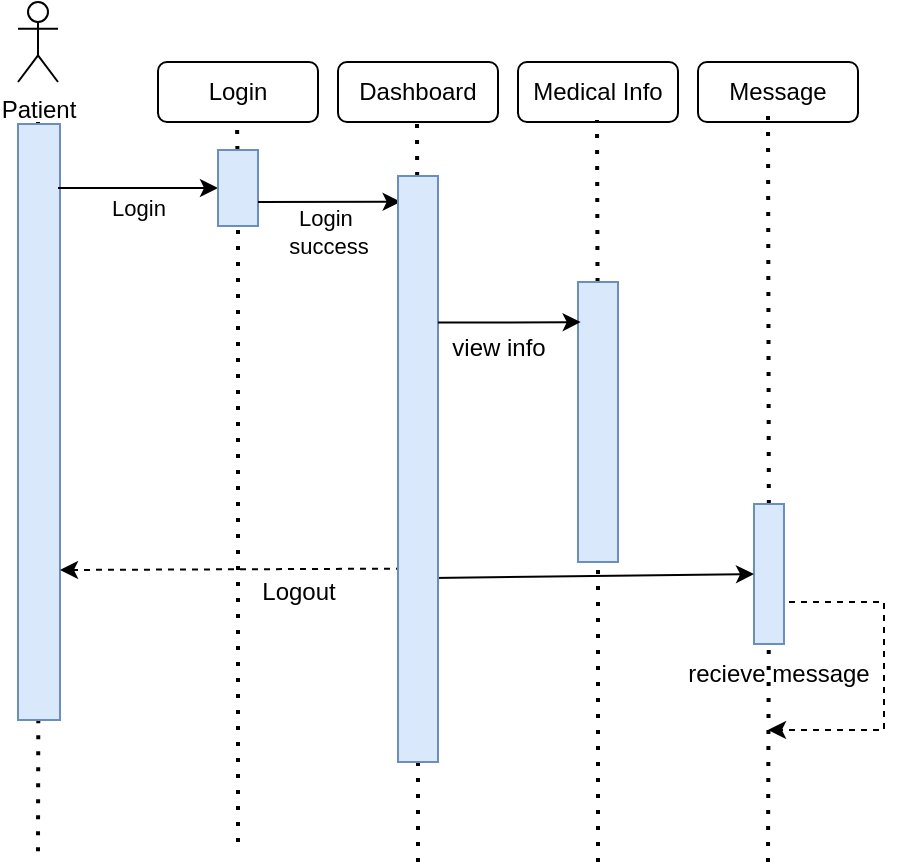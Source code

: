 <mxfile version="24.7.7">
  <diagram name="Page-1" id="MLTtc94f-sjYJQNmcqrU">
    <mxGraphModel dx="794" dy="384" grid="1" gridSize="10" guides="1" tooltips="1" connect="1" arrows="1" fold="1" page="1" pageScale="1" pageWidth="850" pageHeight="1100" math="0" shadow="0">
      <root>
        <mxCell id="0" />
        <mxCell id="1" parent="0" />
        <mxCell id="0fbaRATL9cyGBz52kpNf-3" value="Patient" style="shape=umlActor;verticalLabelPosition=bottom;verticalAlign=top;html=1;outlineConnect=0;" vertex="1" parent="1">
          <mxGeometry x="50" y="20" width="20" height="40" as="geometry" />
        </mxCell>
        <mxCell id="0fbaRATL9cyGBz52kpNf-7" value="Login" style="rounded=1;whiteSpace=wrap;html=1;" vertex="1" parent="1">
          <mxGeometry x="120" y="50" width="80" height="30" as="geometry" />
        </mxCell>
        <mxCell id="0fbaRATL9cyGBz52kpNf-11" value="Dashboard" style="rounded=1;whiteSpace=wrap;html=1;" vertex="1" parent="1">
          <mxGeometry x="210" y="50" width="80" height="30" as="geometry" />
        </mxCell>
        <mxCell id="0fbaRATL9cyGBz52kpNf-12" value="Medical Info" style="rounded=1;whiteSpace=wrap;html=1;" vertex="1" parent="1">
          <mxGeometry x="300" y="50" width="80" height="30" as="geometry" />
        </mxCell>
        <mxCell id="0fbaRATL9cyGBz52kpNf-13" value="Message" style="rounded=1;whiteSpace=wrap;html=1;" vertex="1" parent="1">
          <mxGeometry x="390" y="50" width="80" height="30" as="geometry" />
        </mxCell>
        <mxCell id="0fbaRATL9cyGBz52kpNf-14" value="" style="endArrow=none;dashed=1;html=1;dashPattern=1 3;strokeWidth=2;rounded=0;" edge="1" parent="1" source="0fbaRATL9cyGBz52kpNf-19">
          <mxGeometry width="50" height="50" relative="1" as="geometry">
            <mxPoint x="60" y="320" as="sourcePoint" />
            <mxPoint x="60" y="80" as="targetPoint" />
          </mxGeometry>
        </mxCell>
        <mxCell id="0fbaRATL9cyGBz52kpNf-15" value="" style="endArrow=none;dashed=1;html=1;dashPattern=1 3;strokeWidth=2;rounded=0;" edge="1" parent="1" source="0fbaRATL9cyGBz52kpNf-32">
          <mxGeometry width="50" height="50" relative="1" as="geometry">
            <mxPoint x="159.5" y="320" as="sourcePoint" />
            <mxPoint x="159.5" y="80" as="targetPoint" />
          </mxGeometry>
        </mxCell>
        <mxCell id="0fbaRATL9cyGBz52kpNf-16" value="" style="endArrow=none;dashed=1;html=1;dashPattern=1 3;strokeWidth=2;rounded=0;" edge="1" parent="1" source="0fbaRATL9cyGBz52kpNf-35">
          <mxGeometry width="50" height="50" relative="1" as="geometry">
            <mxPoint x="250" y="450" as="sourcePoint" />
            <mxPoint x="249.5" y="80" as="targetPoint" />
          </mxGeometry>
        </mxCell>
        <mxCell id="0fbaRATL9cyGBz52kpNf-17" value="" style="endArrow=none;dashed=1;html=1;dashPattern=1 3;strokeWidth=2;rounded=0;" edge="1" parent="1" source="0fbaRATL9cyGBz52kpNf-41">
          <mxGeometry width="50" height="50" relative="1" as="geometry">
            <mxPoint x="339.5" y="319" as="sourcePoint" />
            <mxPoint x="339.5" y="79" as="targetPoint" />
          </mxGeometry>
        </mxCell>
        <mxCell id="0fbaRATL9cyGBz52kpNf-18" value="" style="endArrow=none;dashed=1;html=1;dashPattern=1 3;strokeWidth=2;rounded=0;" edge="1" parent="1" source="0fbaRATL9cyGBz52kpNf-43">
          <mxGeometry width="50" height="50" relative="1" as="geometry">
            <mxPoint x="425" y="316" as="sourcePoint" />
            <mxPoint x="425" y="76" as="targetPoint" />
          </mxGeometry>
        </mxCell>
        <mxCell id="0fbaRATL9cyGBz52kpNf-20" value="" style="endArrow=none;dashed=1;html=1;dashPattern=1 3;strokeWidth=2;rounded=0;" edge="1" parent="1" target="0fbaRATL9cyGBz52kpNf-19">
          <mxGeometry width="50" height="50" relative="1" as="geometry">
            <mxPoint x="60" y="444.667" as="sourcePoint" />
            <mxPoint x="60" y="80" as="targetPoint" />
          </mxGeometry>
        </mxCell>
        <mxCell id="0fbaRATL9cyGBz52kpNf-19" value="" style="rounded=1;whiteSpace=wrap;html=1;fillColor=#dae8fc;strokeColor=#6c8ebf;arcSize=0;" vertex="1" parent="1">
          <mxGeometry x="50" y="81" width="21" height="298" as="geometry" />
        </mxCell>
        <mxCell id="0fbaRATL9cyGBz52kpNf-29" value="" style="endArrow=classic;html=1;rounded=0;entryX=0;entryY=0.5;entryDx=0;entryDy=0;" edge="1" parent="1" target="0fbaRATL9cyGBz52kpNf-32">
          <mxGeometry relative="1" as="geometry">
            <mxPoint x="70" y="113" as="sourcePoint" />
            <mxPoint x="160" y="114" as="targetPoint" />
          </mxGeometry>
        </mxCell>
        <mxCell id="0fbaRATL9cyGBz52kpNf-30" value="Login" style="edgeLabel;resizable=0;html=1;;align=center;verticalAlign=middle;" connectable="0" vertex="1" parent="0fbaRATL9cyGBz52kpNf-29">
          <mxGeometry relative="1" as="geometry">
            <mxPoint y="10" as="offset" />
          </mxGeometry>
        </mxCell>
        <mxCell id="0fbaRATL9cyGBz52kpNf-48" value="Login&amp;nbsp;&lt;div&gt;success&lt;/div&gt;" style="edgeLabel;resizable=0;html=1;;align=center;verticalAlign=middle;" connectable="0" vertex="1" parent="0fbaRATL9cyGBz52kpNf-29">
          <mxGeometry relative="1" as="geometry">
            <mxPoint x="95" y="22" as="offset" />
          </mxGeometry>
        </mxCell>
        <mxCell id="0fbaRATL9cyGBz52kpNf-33" value="" style="endArrow=none;dashed=1;html=1;dashPattern=1 3;strokeWidth=2;rounded=0;" edge="1" parent="1" target="0fbaRATL9cyGBz52kpNf-32">
          <mxGeometry width="50" height="50" relative="1" as="geometry">
            <mxPoint x="160" y="440" as="sourcePoint" />
            <mxPoint x="159.5" y="80" as="targetPoint" />
          </mxGeometry>
        </mxCell>
        <mxCell id="0fbaRATL9cyGBz52kpNf-32" value="" style="rounded=0;whiteSpace=wrap;html=1;fillColor=#dae8fc;strokeColor=#6c8ebf;arcSize=0;" vertex="1" parent="1">
          <mxGeometry x="150" y="94" width="20" height="38" as="geometry" />
        </mxCell>
        <mxCell id="0fbaRATL9cyGBz52kpNf-49" style="rounded=0;orthogonalLoop=1;jettySize=auto;html=1;exitX=0.1;exitY=0.67;exitDx=0;exitDy=0;exitPerimeter=0;dashed=1;" edge="1" parent="1" source="0fbaRATL9cyGBz52kpNf-35">
          <mxGeometry relative="1" as="geometry">
            <mxPoint x="71" y="304" as="targetPoint" />
          </mxGeometry>
        </mxCell>
        <mxCell id="0fbaRATL9cyGBz52kpNf-42" value="" style="endArrow=none;dashed=1;html=1;dashPattern=1 3;strokeWidth=2;rounded=0;" edge="1" parent="1" target="0fbaRATL9cyGBz52kpNf-41">
          <mxGeometry width="50" height="50" relative="1" as="geometry">
            <mxPoint x="340" y="450" as="sourcePoint" />
            <mxPoint x="339.5" y="79" as="targetPoint" />
          </mxGeometry>
        </mxCell>
        <mxCell id="0fbaRATL9cyGBz52kpNf-41" value="" style="rounded=1;whiteSpace=wrap;html=1;fillColor=#dae8fc;strokeColor=#6c8ebf;arcSize=0;" vertex="1" parent="1">
          <mxGeometry x="330" y="160" width="20" height="140" as="geometry" />
        </mxCell>
        <mxCell id="0fbaRATL9cyGBz52kpNf-46" value="" style="endArrow=none;dashed=1;html=1;dashPattern=1 3;strokeWidth=2;rounded=0;" edge="1" parent="1" target="0fbaRATL9cyGBz52kpNf-43">
          <mxGeometry width="50" height="50" relative="1" as="geometry">
            <mxPoint x="425" y="450" as="sourcePoint" />
            <mxPoint x="425" y="76" as="targetPoint" />
          </mxGeometry>
        </mxCell>
        <mxCell id="0fbaRATL9cyGBz52kpNf-60" style="edgeStyle=orthogonalEdgeStyle;rounded=0;orthogonalLoop=1;jettySize=auto;html=1;exitX=1;exitY=0.75;exitDx=0;exitDy=0;dashed=1;" edge="1" parent="1" source="0fbaRATL9cyGBz52kpNf-43">
          <mxGeometry relative="1" as="geometry">
            <mxPoint x="425" y="384" as="targetPoint" />
            <mxPoint x="455" y="320" as="sourcePoint" />
            <Array as="points">
              <mxPoint x="433" y="320" />
              <mxPoint x="483" y="320" />
              <mxPoint x="483" y="384" />
            </Array>
          </mxGeometry>
        </mxCell>
        <mxCell id="0fbaRATL9cyGBz52kpNf-43" value="" style="rounded=1;whiteSpace=wrap;html=1;fillColor=#dae8fc;strokeColor=#6c8ebf;arcSize=0;" vertex="1" parent="1">
          <mxGeometry x="418" y="271" width="15" height="70" as="geometry" />
        </mxCell>
        <mxCell id="0fbaRATL9cyGBz52kpNf-47" style="rounded=0;orthogonalLoop=1;jettySize=auto;html=1;entryX=0.067;entryY=0.044;entryDx=0;entryDy=0;entryPerimeter=0;" edge="1" parent="1" target="0fbaRATL9cyGBz52kpNf-35">
          <mxGeometry relative="1" as="geometry">
            <mxPoint x="170" y="120" as="sourcePoint" />
            <mxPoint x="230" y="119" as="targetPoint" />
          </mxGeometry>
        </mxCell>
        <mxCell id="0fbaRATL9cyGBz52kpNf-50" value="Logout" style="text;html=1;align=center;verticalAlign=middle;resizable=0;points=[];autosize=1;strokeColor=none;fillColor=none;" vertex="1" parent="1">
          <mxGeometry x="160" y="300" width="60" height="30" as="geometry" />
        </mxCell>
        <mxCell id="0fbaRATL9cyGBz52kpNf-56" value="" style="endArrow=none;dashed=1;html=1;dashPattern=1 3;strokeWidth=2;rounded=0;" edge="1" parent="1" target="0fbaRATL9cyGBz52kpNf-35">
          <mxGeometry width="50" height="50" relative="1" as="geometry">
            <mxPoint x="250" y="450" as="sourcePoint" />
            <mxPoint x="249.5" y="80" as="targetPoint" />
          </mxGeometry>
        </mxCell>
        <mxCell id="0fbaRATL9cyGBz52kpNf-59" style="rounded=0;orthogonalLoop=1;jettySize=auto;html=1;exitX=0.867;exitY=0.686;exitDx=0;exitDy=0;entryX=0;entryY=0.5;entryDx=0;entryDy=0;exitPerimeter=0;" edge="1" parent="1" source="0fbaRATL9cyGBz52kpNf-35" target="0fbaRATL9cyGBz52kpNf-43">
          <mxGeometry relative="1" as="geometry" />
        </mxCell>
        <mxCell id="0fbaRATL9cyGBz52kpNf-35" value="" style="rounded=1;whiteSpace=wrap;html=1;fillColor=#dae8fc;strokeColor=#6c8ebf;arcSize=0;" vertex="1" parent="1">
          <mxGeometry x="240" y="107" width="20" height="293" as="geometry" />
        </mxCell>
        <mxCell id="0fbaRATL9cyGBz52kpNf-61" style="edgeStyle=orthogonalEdgeStyle;rounded=0;orthogonalLoop=1;jettySize=auto;html=1;exitX=1;exitY=0.25;exitDx=0;exitDy=0;entryX=0.067;entryY=0.143;entryDx=0;entryDy=0;entryPerimeter=0;" edge="1" parent="1" source="0fbaRATL9cyGBz52kpNf-35" target="0fbaRATL9cyGBz52kpNf-41">
          <mxGeometry relative="1" as="geometry" />
        </mxCell>
        <mxCell id="0fbaRATL9cyGBz52kpNf-62" value="view info" style="text;html=1;align=center;verticalAlign=middle;resizable=0;points=[];autosize=1;strokeColor=none;fillColor=none;" vertex="1" parent="1">
          <mxGeometry x="255" y="178" width="70" height="30" as="geometry" />
        </mxCell>
        <mxCell id="0fbaRATL9cyGBz52kpNf-63" value="recieve message" style="text;html=1;align=center;verticalAlign=middle;resizable=0;points=[];autosize=1;strokeColor=none;fillColor=none;" vertex="1" parent="1">
          <mxGeometry x="375" y="341" width="110" height="30" as="geometry" />
        </mxCell>
      </root>
    </mxGraphModel>
  </diagram>
</mxfile>
